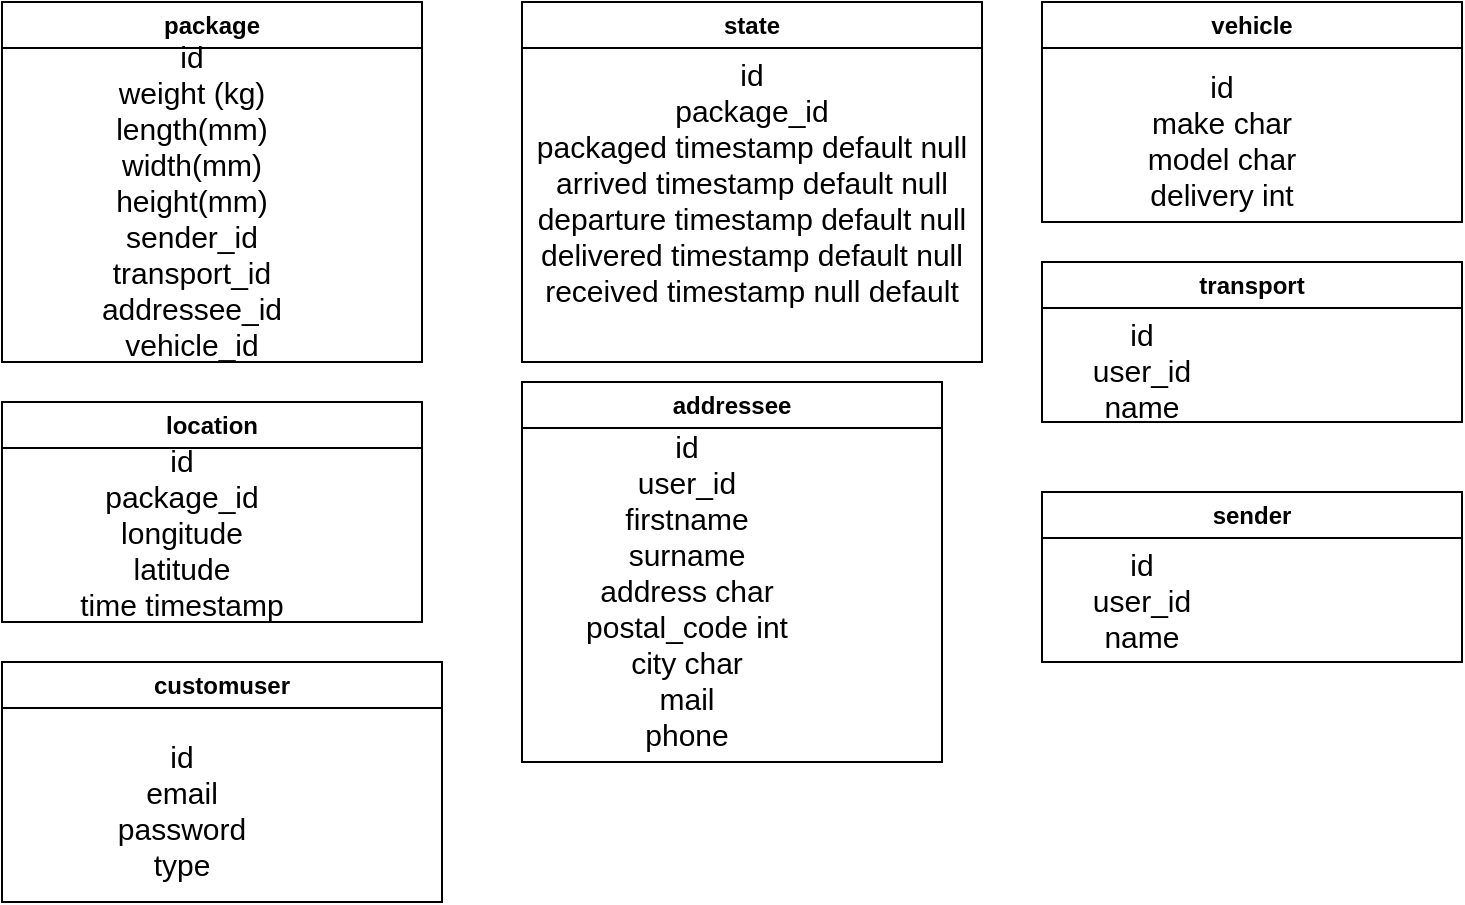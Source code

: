 <mxfile>
    <diagram id="R2lEEEUBdFMjLlhIrx00" name="Page-1">
        <mxGraphModel dx="644" dy="525" grid="1" gridSize="10" guides="1" tooltips="1" connect="1" arrows="1" fold="1" page="1" pageScale="1" pageWidth="850" pageHeight="1100" math="0" shadow="0" extFonts="Permanent Marker^https://fonts.googleapis.com/css?family=Permanent+Marker">
            <root>
                <mxCell id="0"/>
                <mxCell id="1" parent="0"/>
                <mxCell id="GFkMEx1VIlQyYZms3iOp-9" value="package" style="swimlane;whiteSpace=wrap;html=1;" parent="1" vertex="1">
                    <mxGeometry x="120" y="50" width="210" height="180" as="geometry"/>
                </mxCell>
                <mxCell id="GFkMEx1VIlQyYZms3iOp-10" value="&lt;div style=&quot;font-size: 15px;&quot;&gt;&lt;font style=&quot;font-size: 15px;&quot;&gt;&lt;br&gt;&lt;/font&gt;&lt;/div&gt;&lt;div style=&quot;font-size: 15px;&quot;&gt;&lt;font style=&quot;font-size: 15px;&quot;&gt;id&lt;/font&gt;&lt;/div&gt;&lt;div style=&quot;font-size: 15px;&quot;&gt;&lt;font style=&quot;font-size: 15px;&quot;&gt;weight (kg)&lt;br&gt;&lt;/font&gt;&lt;/div&gt;&lt;div style=&quot;font-size: 15px;&quot;&gt;&lt;font style=&quot;font-size: 15px;&quot;&gt;length(mm)&lt;/font&gt;&lt;/div&gt;&lt;div style=&quot;font-size: 15px;&quot;&gt;&lt;font style=&quot;font-size: 15px;&quot;&gt;width(mm)&lt;/font&gt;&lt;/div&gt;&lt;div style=&quot;font-size: 15px;&quot;&gt;&lt;font style=&quot;font-size: 15px;&quot;&gt;height(mm)&lt;/font&gt;&lt;/div&gt;&lt;div style=&quot;font-size: 15px;&quot;&gt;&lt;font style=&quot;font-size: 15px;&quot;&gt;sender_id&lt;/font&gt;&lt;/div&gt;&lt;div style=&quot;font-size: 15px;&quot;&gt;&lt;font style=&quot;font-size: 15px;&quot;&gt;transport_id&lt;/font&gt;&lt;/div&gt;&lt;div style=&quot;font-size: 15px;&quot;&gt;&lt;font style=&quot;font-size: 15px;&quot;&gt;addressee_id&lt;font style=&quot;font-size: 15px;&quot;&gt;&lt;br&gt;&lt;/font&gt;&lt;/font&gt;&lt;/div&gt;&lt;div style=&quot;font-size: 15px;&quot;&gt;&lt;font style=&quot;font-size: 15px;&quot;&gt;&lt;font style=&quot;font-size: 15px;&quot;&gt;vehicle_id&lt;br&gt;&lt;/font&gt;&lt;/font&gt;&lt;/div&gt;" style="text;html=1;strokeColor=none;fillColor=none;align=center;verticalAlign=middle;whiteSpace=wrap;rounded=0;" parent="GFkMEx1VIlQyYZms3iOp-9" vertex="1">
                    <mxGeometry x="20" y="75" width="150" height="30" as="geometry"/>
                </mxCell>
                <mxCell id="GFkMEx1VIlQyYZms3iOp-14" value="state" style="swimlane;whiteSpace=wrap;html=1;" parent="1" vertex="1">
                    <mxGeometry x="380" y="50" width="230" height="180" as="geometry"/>
                </mxCell>
                <mxCell id="GFkMEx1VIlQyYZms3iOp-15" value="&lt;div style=&quot;font-size: 15px;&quot;&gt;&lt;font style=&quot;font-size: 15px;&quot;&gt;&lt;br&gt;&lt;/font&gt;&lt;/div&gt;&lt;div style=&quot;font-size: 15px;&quot;&gt;&lt;font style=&quot;font-size: 15px;&quot;&gt;id&lt;/font&gt;&lt;/div&gt;&lt;div style=&quot;font-size: 15px;&quot;&gt;&lt;font style=&quot;font-size: 15px;&quot;&gt;package_id&lt;br&gt;&lt;/font&gt;&lt;/div&gt;&lt;div style=&quot;font-size: 15px;&quot;&gt;&lt;font style=&quot;font-size: 15px;&quot;&gt;packaged timestamp default null&lt;br&gt;&lt;/font&gt;&lt;/div&gt;&lt;div style=&quot;font-size: 15px;&quot;&gt;&lt;font style=&quot;font-size: 15px;&quot;&gt;arrived timestamp default null&lt;br&gt;&lt;/font&gt;&lt;/div&gt;&lt;div style=&quot;font-size: 15px;&quot;&gt;&lt;font style=&quot;font-size: 15px;&quot;&gt;departure timestamp default null&lt;br&gt;&lt;/font&gt;&lt;/div&gt;&lt;div style=&quot;font-size: 15px;&quot;&gt;&lt;font style=&quot;font-size: 15px;&quot;&gt;delivered timestamp default null&lt;br&gt;&lt;/font&gt;&lt;/div&gt;&lt;div style=&quot;font-size: 15px;&quot;&gt;&lt;font style=&quot;font-size: 15px;&quot;&gt;received timestamp null default&lt;br&gt;&lt;/font&gt;&lt;/div&gt;&lt;div style=&quot;font-size: 15px;&quot;&gt;&lt;font style=&quot;font-size: 15px;&quot;&gt;&lt;font style=&quot;font-size: 15px;&quot;&gt;&lt;br&gt;&lt;/font&gt;&lt;/font&gt;&lt;/div&gt;" style="text;html=1;strokeColor=none;fillColor=none;align=center;verticalAlign=middle;whiteSpace=wrap;rounded=0;" parent="GFkMEx1VIlQyYZms3iOp-14" vertex="1">
                    <mxGeometry y="75" width="230" height="30" as="geometry"/>
                </mxCell>
                <mxCell id="GFkMEx1VIlQyYZms3iOp-16" value="location" style="swimlane;whiteSpace=wrap;html=1;" parent="1" vertex="1">
                    <mxGeometry x="120" y="250" width="210" height="110" as="geometry"/>
                </mxCell>
                <mxCell id="GFkMEx1VIlQyYZms3iOp-17" value="&lt;div style=&quot;font-size: 15px;&quot;&gt;&lt;font style=&quot;font-size: 15px;&quot;&gt;&lt;br&gt;&lt;/font&gt;&lt;/div&gt;&lt;div style=&quot;font-size: 15px;&quot;&gt;&lt;font style=&quot;font-size: 15px;&quot;&gt;id&lt;/font&gt;&lt;/div&gt;&lt;div style=&quot;font-size: 15px;&quot;&gt;&lt;font style=&quot;font-size: 15px;&quot;&gt;package_id&lt;/font&gt;&lt;/div&gt;&lt;div style=&quot;font-size: 15px;&quot;&gt;&lt;font style=&quot;font-size: 15px;&quot;&gt;longitude&lt;/font&gt;&lt;/div&gt;&lt;div style=&quot;font-size: 15px;&quot;&gt;&lt;font style=&quot;font-size: 15px;&quot;&gt;latitude&lt;/font&gt;&lt;/div&gt;&lt;div style=&quot;font-size: 15px;&quot;&gt;&lt;font style=&quot;font-size: 15px;&quot;&gt;time timestamp&lt;br&gt;&lt;/font&gt;&lt;/div&gt;&lt;div style=&quot;font-size: 15px;&quot;&gt;&lt;font style=&quot;font-size: 15px;&quot;&gt;&lt;font style=&quot;font-size: 15px;&quot;&gt;&lt;br&gt;&lt;/font&gt;&lt;/font&gt;&lt;/div&gt;" style="text;html=1;strokeColor=none;fillColor=none;align=center;verticalAlign=middle;whiteSpace=wrap;rounded=0;" parent="GFkMEx1VIlQyYZms3iOp-16" vertex="1">
                    <mxGeometry x="20" y="50" width="140" height="30" as="geometry"/>
                </mxCell>
                <mxCell id="GFkMEx1VIlQyYZms3iOp-19" value="transport" style="swimlane;whiteSpace=wrap;html=1;" parent="1" vertex="1">
                    <mxGeometry x="640" y="180" width="210" height="80" as="geometry"/>
                </mxCell>
                <mxCell id="GFkMEx1VIlQyYZms3iOp-20" value="&lt;div style=&quot;font-size: 15px;&quot;&gt;&lt;font style=&quot;font-size: 15px;&quot;&gt;&lt;br&gt;&lt;/font&gt;&lt;/div&gt;&lt;div style=&quot;font-size: 15px;&quot;&gt;&lt;font style=&quot;font-size: 15px;&quot;&gt;id&lt;/font&gt;&lt;/div&gt;&lt;div style=&quot;font-size: 15px;&quot;&gt;&lt;font style=&quot;font-size: 15px;&quot;&gt;user_id&lt;/font&gt;&lt;/div&gt;&lt;div style=&quot;font-size: 15px;&quot;&gt;&lt;font style=&quot;font-size: 15px;&quot;&gt;name&lt;/font&gt;&lt;/div&gt;" style="text;html=1;strokeColor=none;fillColor=none;align=center;verticalAlign=middle;whiteSpace=wrap;rounded=0;" parent="GFkMEx1VIlQyYZms3iOp-19" vertex="1">
                    <mxGeometry x="20" y="30" width="60" height="30" as="geometry"/>
                </mxCell>
                <mxCell id="GFkMEx1VIlQyYZms3iOp-23" value="addressee" style="swimlane;whiteSpace=wrap;html=1;" parent="1" vertex="1">
                    <mxGeometry x="380" y="240" width="210" height="190" as="geometry"/>
                </mxCell>
                <mxCell id="GFkMEx1VIlQyYZms3iOp-24" value="&lt;div style=&quot;font-size: 15px;&quot;&gt;&lt;font style=&quot;font-size: 15px;&quot;&gt;&lt;br&gt;&lt;/font&gt;&lt;/div&gt;&lt;div style=&quot;font-size: 15px;&quot;&gt;&lt;font style=&quot;font-size: 15px;&quot;&gt;id&lt;/font&gt;&lt;/div&gt;&lt;div style=&quot;font-size: 15px;&quot;&gt;user_id&lt;/div&gt;&lt;div style=&quot;font-size: 15px;&quot;&gt;&lt;font style=&quot;font-size: 15px;&quot;&gt;firstname&lt;/font&gt;&lt;/div&gt;&lt;div style=&quot;font-size: 15px;&quot;&gt;&lt;font style=&quot;font-size: 15px;&quot;&gt;surname &lt;br&gt;&lt;/font&gt;&lt;/div&gt;&lt;div style=&quot;font-size: 15px;&quot;&gt;&lt;font style=&quot;font-size: 15px;&quot;&gt;&lt;font style=&quot;font-size: 15px;&quot;&gt;address char&lt;br&gt;&lt;/font&gt;&lt;/font&gt;&lt;/div&gt;&lt;div style=&quot;font-size: 15px;&quot;&gt;&lt;font style=&quot;font-size: 15px;&quot;&gt;&lt;font style=&quot;font-size: 15px;&quot;&gt;postal_code int&lt;br&gt;&lt;/font&gt;&lt;/font&gt;&lt;/div&gt;&lt;div style=&quot;font-size: 15px;&quot;&gt;&lt;font style=&quot;font-size: 15px;&quot;&gt;&lt;font style=&quot;font-size: 15px;&quot;&gt;city char&lt;br&gt;&lt;/font&gt;&lt;/font&gt;&lt;/div&gt;&lt;div style=&quot;font-size: 15px;&quot;&gt;&lt;font style=&quot;font-size: 15px;&quot;&gt;&lt;font style=&quot;font-size: 15px;&quot;&gt;mail&lt;/font&gt;&lt;/font&gt;&lt;/div&gt;&lt;div style=&quot;font-size: 15px;&quot;&gt;&lt;font style=&quot;font-size: 15px;&quot;&gt;&lt;font style=&quot;font-size: 15px;&quot;&gt;phone &lt;br&gt;&lt;/font&gt;&lt;/font&gt;&lt;/div&gt;" style="text;html=1;strokeColor=none;fillColor=none;align=center;verticalAlign=middle;whiteSpace=wrap;rounded=0;" parent="GFkMEx1VIlQyYZms3iOp-23" vertex="1">
                    <mxGeometry x="15" y="80" width="135" height="30" as="geometry"/>
                </mxCell>
                <mxCell id="GFkMEx1VIlQyYZms3iOp-25" value="vehicle" style="swimlane;whiteSpace=wrap;html=1;" parent="1" vertex="1">
                    <mxGeometry x="640" y="50" width="210" height="110" as="geometry"/>
                </mxCell>
                <mxCell id="GFkMEx1VIlQyYZms3iOp-26" value="&lt;div style=&quot;font-size: 15px;&quot;&gt;&lt;font style=&quot;font-size: 15px;&quot;&gt;&lt;br&gt;&lt;/font&gt;&lt;/div&gt;&lt;div style=&quot;font-size: 15px;&quot;&gt;&lt;font style=&quot;font-size: 15px;&quot;&gt;id&lt;/font&gt;&lt;/div&gt;&lt;div style=&quot;font-size: 15px;&quot;&gt;&lt;font style=&quot;font-size: 15px;&quot;&gt;&lt;font style=&quot;font-size: 15px;&quot;&gt;make char&lt;br&gt;&lt;/font&gt;&lt;/font&gt;&lt;/div&gt;&lt;div style=&quot;font-size: 15px;&quot;&gt;&lt;font style=&quot;font-size: 15px;&quot;&gt;&lt;font style=&quot;font-size: 15px;&quot;&gt;model char&lt;br&gt;&lt;/font&gt;&lt;/font&gt;&lt;/div&gt;&lt;div style=&quot;font-size: 15px;&quot;&gt;&lt;font style=&quot;font-size: 15px;&quot;&gt;&lt;font style=&quot;font-size: 15px;&quot;&gt;delivery int&lt;br&gt;&lt;/font&gt;&lt;/font&gt;&lt;/div&gt;" style="text;html=1;strokeColor=none;fillColor=none;align=center;verticalAlign=middle;whiteSpace=wrap;rounded=0;" parent="GFkMEx1VIlQyYZms3iOp-25" vertex="1">
                    <mxGeometry x="20" y="45" width="140" height="30" as="geometry"/>
                </mxCell>
                <mxCell id="2" value="sender" style="swimlane;whiteSpace=wrap;html=1;" parent="1" vertex="1">
                    <mxGeometry x="640" y="295" width="210" height="85" as="geometry"/>
                </mxCell>
                <mxCell id="3" value="&lt;div style=&quot;font-size: 15px;&quot;&gt;&lt;font style=&quot;font-size: 15px;&quot;&gt;&lt;br&gt;&lt;/font&gt;&lt;/div&gt;&lt;div style=&quot;font-size: 15px;&quot;&gt;&lt;font style=&quot;font-size: 15px;&quot;&gt;id&lt;/font&gt;&lt;/div&gt;&lt;div style=&quot;font-size: 15px;&quot;&gt;user_id&lt;/div&gt;&lt;div style=&quot;font-size: 15px;&quot;&gt;&lt;font style=&quot;font-size: 15px;&quot;&gt;name&lt;/font&gt;&lt;/div&gt;" style="text;html=1;strokeColor=none;fillColor=none;align=center;verticalAlign=middle;whiteSpace=wrap;rounded=0;" parent="2" vertex="1">
                    <mxGeometry x="20" y="30" width="60" height="30" as="geometry"/>
                </mxCell>
                <mxCell id="4" value="customuser" style="swimlane;whiteSpace=wrap;html=1;" parent="1" vertex="1">
                    <mxGeometry x="120" y="380" width="220" height="120" as="geometry"/>
                </mxCell>
                <mxCell id="5" value="&lt;div style=&quot;font-size: 15px;&quot;&gt;&lt;font style=&quot;font-size: 15px;&quot;&gt;&lt;br&gt;&lt;/font&gt;&lt;/div&gt;&lt;div style=&quot;font-size: 15px;&quot;&gt;id&lt;/div&gt;&lt;div style=&quot;font-size: 15px;&quot;&gt;email&lt;/div&gt;&lt;div style=&quot;font-size: 15px;&quot;&gt;password&lt;/div&gt;&lt;div style=&quot;font-size: 15px;&quot;&gt;type&lt;/div&gt;" style="text;html=1;strokeColor=none;fillColor=none;align=center;verticalAlign=middle;whiteSpace=wrap;rounded=0;" parent="4" vertex="1">
                    <mxGeometry x="20" y="50" width="140" height="30" as="geometry"/>
                </mxCell>
            </root>
        </mxGraphModel>
    </diagram>
</mxfile>